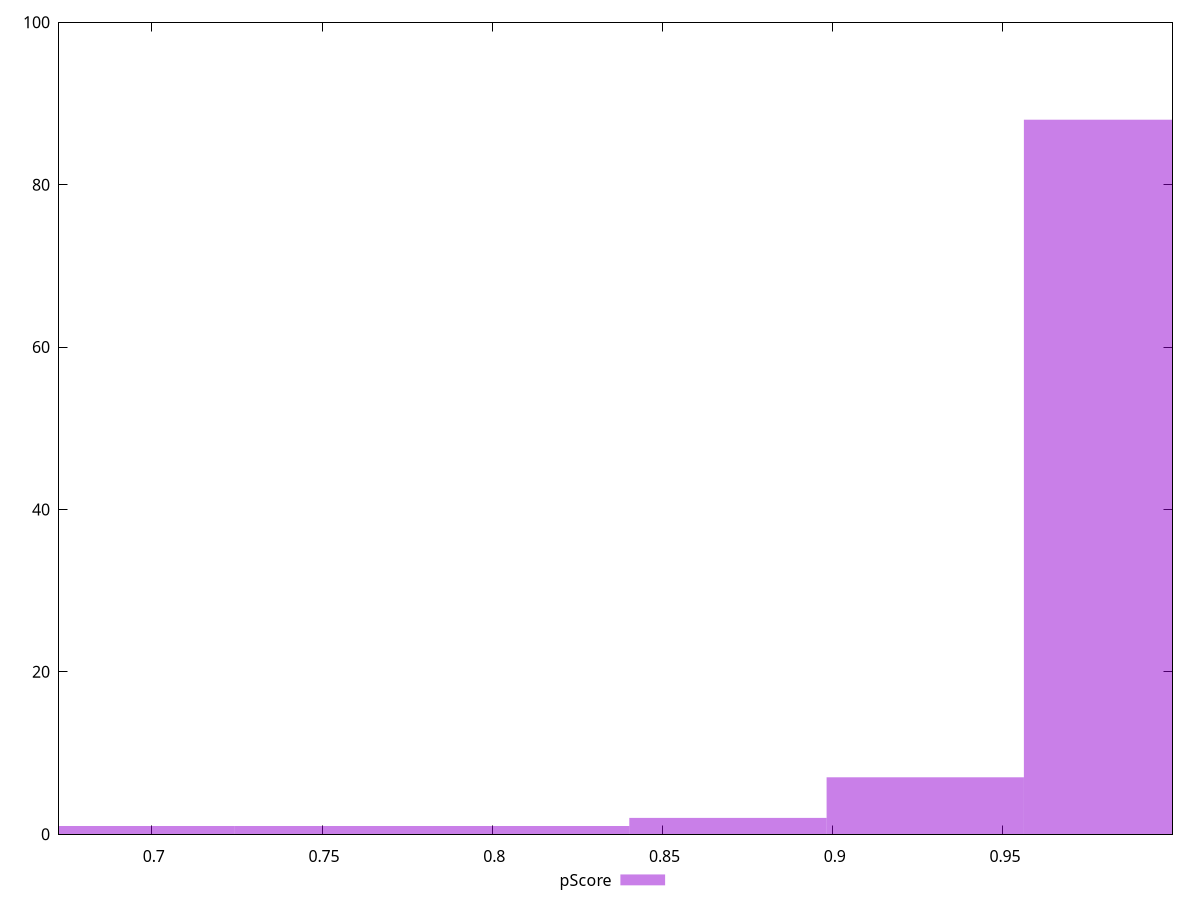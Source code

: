 reset

$pScore <<EOF
0.9851169152520367 88
0.8692208075753265 2
0.9271688614136816 7
0.6953766460602612 1
0.8112727537369714 1
0.7533246998986163 1
EOF

set key outside below
set boxwidth 0.0579480538383551
set xrange [0.672733431143631:0.9997936714149218]
set yrange [0:100]
set trange [0:100]
set style fill transparent solid 0.5 noborder
set terminal svg size 640, 490 enhanced background rgb 'white'
set output "report_00013_2021-02-09T12-04-24.940Z/bootup-time/samples/pages+cached+noadtech+nomedia/pScore/histogram.svg"

plot $pScore title "pScore" with boxes

reset
